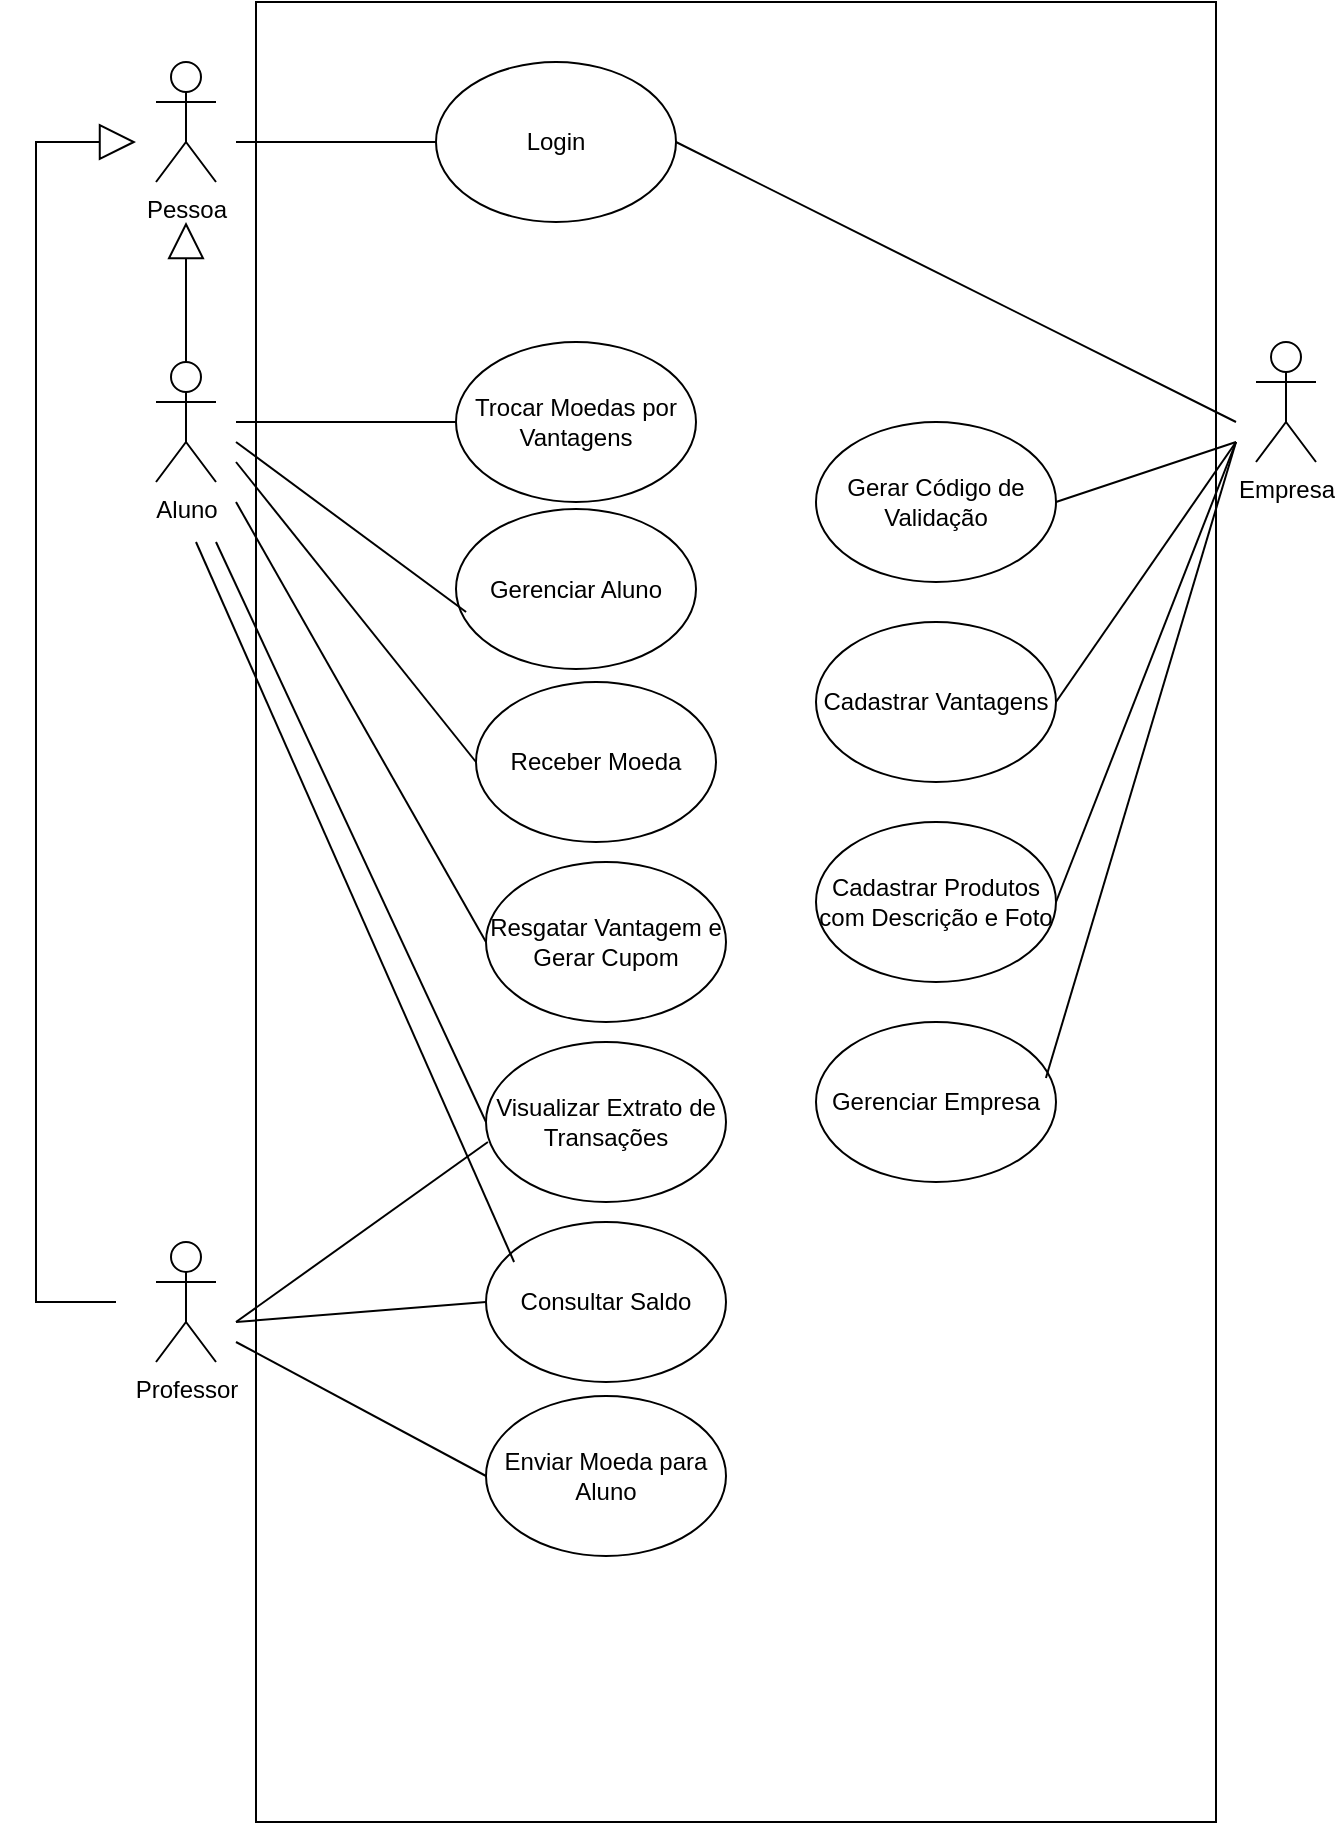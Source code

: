 <mxfile version="24.7.17">
  <diagram name="Página-1" id="Xya1_9lU_pv2EQUGAe2L">
    <mxGraphModel dx="428" dy="469" grid="1" gridSize="10" guides="1" tooltips="1" connect="1" arrows="1" fold="1" page="1" pageScale="1" pageWidth="1169" pageHeight="827" math="0" shadow="0">
      <root>
        <mxCell id="0" />
        <mxCell id="1" parent="0" />
        <mxCell id="uU4uoM0qs9k_E2GrcZO3-1" value="Pessoa" style="shape=umlActor;verticalLabelPosition=bottom;verticalAlign=top;html=1;" vertex="1" parent="1">
          <mxGeometry x="300" y="80" width="30" height="60" as="geometry" />
        </mxCell>
        <mxCell id="uU4uoM0qs9k_E2GrcZO3-2" value="" style="rounded=0;whiteSpace=wrap;html=1;direction=south;" vertex="1" parent="1">
          <mxGeometry x="350" y="50" width="480" height="910" as="geometry" />
        </mxCell>
        <mxCell id="uU4uoM0qs9k_E2GrcZO3-3" value="Aluno" style="shape=umlActor;verticalLabelPosition=bottom;verticalAlign=top;html=1;" vertex="1" parent="1">
          <mxGeometry x="300" y="230" width="30" height="60" as="geometry" />
        </mxCell>
        <mxCell id="uU4uoM0qs9k_E2GrcZO3-4" value="Professor" style="shape=umlActor;verticalLabelPosition=bottom;verticalAlign=top;html=1;" vertex="1" parent="1">
          <mxGeometry x="300" y="670" width="30" height="60" as="geometry" />
        </mxCell>
        <mxCell id="uU4uoM0qs9k_E2GrcZO3-5" value="Empresa" style="shape=umlActor;verticalLabelPosition=bottom;verticalAlign=top;html=1;" vertex="1" parent="1">
          <mxGeometry x="850" y="220" width="30" height="60" as="geometry" />
        </mxCell>
        <mxCell id="uU4uoM0qs9k_E2GrcZO3-15" value="" style="endArrow=block;endSize=16;endFill=0;html=1;rounded=0;exitX=0.5;exitY=0;exitDx=0;exitDy=0;exitPerimeter=0;" edge="1" parent="1" source="uU4uoM0qs9k_E2GrcZO3-3">
          <mxGeometry width="160" relative="1" as="geometry">
            <mxPoint x="290" y="300" as="sourcePoint" />
            <mxPoint x="315" y="160" as="targetPoint" />
          </mxGeometry>
        </mxCell>
        <mxCell id="uU4uoM0qs9k_E2GrcZO3-16" value="" style="endArrow=block;endSize=16;endFill=0;html=1;rounded=0;" edge="1" parent="1">
          <mxGeometry width="160" relative="1" as="geometry">
            <mxPoint x="280" y="700" as="sourcePoint" />
            <mxPoint x="290" y="120" as="targetPoint" />
            <Array as="points">
              <mxPoint x="240" y="700" />
              <mxPoint x="240" y="260" />
              <mxPoint x="240" y="120" />
            </Array>
          </mxGeometry>
        </mxCell>
        <mxCell id="uU4uoM0qs9k_E2GrcZO3-17" value="" style="endArrow=none;html=1;rounded=0;" edge="1" parent="1">
          <mxGeometry width="50" height="50" relative="1" as="geometry">
            <mxPoint x="340" y="120" as="sourcePoint" />
            <mxPoint x="440" y="120" as="targetPoint" />
          </mxGeometry>
        </mxCell>
        <mxCell id="uU4uoM0qs9k_E2GrcZO3-18" value="Login" style="ellipse;whiteSpace=wrap;html=1;" vertex="1" parent="1">
          <mxGeometry x="440" y="80" width="120" height="80" as="geometry" />
        </mxCell>
        <mxCell id="uU4uoM0qs9k_E2GrcZO3-19" value="Trocar Moedas por Vantagens" style="ellipse;whiteSpace=wrap;html=1;" vertex="1" parent="1">
          <mxGeometry x="450" y="220" width="120" height="80" as="geometry" />
        </mxCell>
        <mxCell id="uU4uoM0qs9k_E2GrcZO3-20" value="Gerenciar Aluno" style="ellipse;whiteSpace=wrap;html=1;" vertex="1" parent="1">
          <mxGeometry x="450" y="303.5" width="120" height="80" as="geometry" />
        </mxCell>
        <mxCell id="uU4uoM0qs9k_E2GrcZO3-21" value="Receber Moeda" style="ellipse;whiteSpace=wrap;html=1;" vertex="1" parent="1">
          <mxGeometry x="460" y="390" width="120" height="80" as="geometry" />
        </mxCell>
        <mxCell id="uU4uoM0qs9k_E2GrcZO3-22" value="Resgatar Vantagem e Gerar Cupom" style="ellipse;whiteSpace=wrap;html=1;" vertex="1" parent="1">
          <mxGeometry x="465" y="480" width="120" height="80" as="geometry" />
        </mxCell>
        <mxCell id="uU4uoM0qs9k_E2GrcZO3-23" value="Visualizar Extrato de Transações" style="ellipse;whiteSpace=wrap;html=1;" vertex="1" parent="1">
          <mxGeometry x="465" y="570" width="120" height="80" as="geometry" />
        </mxCell>
        <mxCell id="uU4uoM0qs9k_E2GrcZO3-24" value="" style="endArrow=none;html=1;rounded=0;entryX=0.042;entryY=0.644;entryDx=0;entryDy=0;entryPerimeter=0;" edge="1" parent="1" target="uU4uoM0qs9k_E2GrcZO3-20">
          <mxGeometry width="50" height="50" relative="1" as="geometry">
            <mxPoint x="340" y="270" as="sourcePoint" />
            <mxPoint x="520" y="510" as="targetPoint" />
          </mxGeometry>
        </mxCell>
        <mxCell id="uU4uoM0qs9k_E2GrcZO3-25" value="" style="endArrow=none;html=1;rounded=0;entryX=0;entryY=0.5;entryDx=0;entryDy=0;" edge="1" parent="1" target="uU4uoM0qs9k_E2GrcZO3-19">
          <mxGeometry width="50" height="50" relative="1" as="geometry">
            <mxPoint x="340" y="260" as="sourcePoint" />
            <mxPoint x="465" y="365" as="targetPoint" />
          </mxGeometry>
        </mxCell>
        <mxCell id="uU4uoM0qs9k_E2GrcZO3-26" value="" style="endArrow=none;html=1;rounded=0;entryX=0;entryY=0.5;entryDx=0;entryDy=0;" edge="1" parent="1" target="uU4uoM0qs9k_E2GrcZO3-21">
          <mxGeometry width="50" height="50" relative="1" as="geometry">
            <mxPoint x="340" y="280" as="sourcePoint" />
            <mxPoint x="520" y="330" as="targetPoint" />
          </mxGeometry>
        </mxCell>
        <mxCell id="uU4uoM0qs9k_E2GrcZO3-27" value="" style="endArrow=none;html=1;rounded=0;entryX=0;entryY=0.5;entryDx=0;entryDy=0;" edge="1" parent="1" target="uU4uoM0qs9k_E2GrcZO3-22">
          <mxGeometry width="50" height="50" relative="1" as="geometry">
            <mxPoint x="340" y="300" as="sourcePoint" />
            <mxPoint x="520" y="330" as="targetPoint" />
          </mxGeometry>
        </mxCell>
        <mxCell id="uU4uoM0qs9k_E2GrcZO3-28" value="" style="endArrow=none;html=1;rounded=0;entryX=0;entryY=0.5;entryDx=0;entryDy=0;" edge="1" parent="1" target="uU4uoM0qs9k_E2GrcZO3-23">
          <mxGeometry width="50" height="50" relative="1" as="geometry">
            <mxPoint x="330" y="320" as="sourcePoint" />
            <mxPoint x="520" y="480" as="targetPoint" />
          </mxGeometry>
        </mxCell>
        <mxCell id="uU4uoM0qs9k_E2GrcZO3-29" value="" style="endArrow=none;html=1;rounded=0;entryX=0.008;entryY=0.625;entryDx=0;entryDy=0;entryPerimeter=0;" edge="1" parent="1" target="uU4uoM0qs9k_E2GrcZO3-23">
          <mxGeometry width="50" height="50" relative="1" as="geometry">
            <mxPoint x="340" y="710" as="sourcePoint" />
            <mxPoint x="460" y="700" as="targetPoint" />
          </mxGeometry>
        </mxCell>
        <mxCell id="uU4uoM0qs9k_E2GrcZO3-30" value="Consultar Saldo" style="ellipse;whiteSpace=wrap;html=1;" vertex="1" parent="1">
          <mxGeometry x="465" y="660" width="120" height="80" as="geometry" />
        </mxCell>
        <mxCell id="uU4uoM0qs9k_E2GrcZO3-31" value="" style="endArrow=none;html=1;rounded=0;entryX=0;entryY=0.5;entryDx=0;entryDy=0;" edge="1" parent="1" target="uU4uoM0qs9k_E2GrcZO3-30">
          <mxGeometry width="50" height="50" relative="1" as="geometry">
            <mxPoint x="340" y="710" as="sourcePoint" />
            <mxPoint x="460" y="660" as="targetPoint" />
          </mxGeometry>
        </mxCell>
        <mxCell id="uU4uoM0qs9k_E2GrcZO3-32" value="" style="endArrow=none;html=1;rounded=0;exitX=0.117;exitY=0.25;exitDx=0;exitDy=0;exitPerimeter=0;" edge="1" parent="1" source="uU4uoM0qs9k_E2GrcZO3-30">
          <mxGeometry width="50" height="50" relative="1" as="geometry">
            <mxPoint x="410" y="670" as="sourcePoint" />
            <mxPoint x="320" y="320" as="targetPoint" />
          </mxGeometry>
        </mxCell>
        <mxCell id="uU4uoM0qs9k_E2GrcZO3-33" value="Enviar Moeda para Aluno" style="ellipse;whiteSpace=wrap;html=1;" vertex="1" parent="1">
          <mxGeometry x="465" y="747" width="120" height="80" as="geometry" />
        </mxCell>
        <mxCell id="uU4uoM0qs9k_E2GrcZO3-34" value="" style="endArrow=none;html=1;rounded=0;entryX=0;entryY=0.5;entryDx=0;entryDy=0;" edge="1" parent="1" target="uU4uoM0qs9k_E2GrcZO3-33">
          <mxGeometry width="50" height="50" relative="1" as="geometry">
            <mxPoint x="340" y="720" as="sourcePoint" />
            <mxPoint x="500" y="780" as="targetPoint" />
          </mxGeometry>
        </mxCell>
        <mxCell id="uU4uoM0qs9k_E2GrcZO3-35" value="" style="endArrow=none;html=1;rounded=0;exitX=1;exitY=0.5;exitDx=0;exitDy=0;" edge="1" parent="1" source="uU4uoM0qs9k_E2GrcZO3-18">
          <mxGeometry width="50" height="50" relative="1" as="geometry">
            <mxPoint x="680" y="350" as="sourcePoint" />
            <mxPoint x="840" y="260" as="targetPoint" />
          </mxGeometry>
        </mxCell>
        <mxCell id="uU4uoM0qs9k_E2GrcZO3-37" value="Gerar Código de Validação" style="ellipse;whiteSpace=wrap;html=1;" vertex="1" parent="1">
          <mxGeometry x="630" y="260" width="120" height="80" as="geometry" />
        </mxCell>
        <mxCell id="uU4uoM0qs9k_E2GrcZO3-38" value="Cadastrar Vantagens" style="ellipse;whiteSpace=wrap;html=1;" vertex="1" parent="1">
          <mxGeometry x="630" y="360" width="120" height="80" as="geometry" />
        </mxCell>
        <mxCell id="uU4uoM0qs9k_E2GrcZO3-39" value="Cadastrar Produtos com Descrição e Foto" style="ellipse;whiteSpace=wrap;html=1;" vertex="1" parent="1">
          <mxGeometry x="630" y="460" width="120" height="80" as="geometry" />
        </mxCell>
        <mxCell id="uU4uoM0qs9k_E2GrcZO3-40" value="Gerenciar Empresa" style="ellipse;whiteSpace=wrap;html=1;" vertex="1" parent="1">
          <mxGeometry x="630" y="560" width="120" height="80" as="geometry" />
        </mxCell>
        <mxCell id="uU4uoM0qs9k_E2GrcZO3-41" value="" style="endArrow=none;html=1;rounded=0;exitX=1;exitY=0.5;exitDx=0;exitDy=0;" edge="1" parent="1" source="uU4uoM0qs9k_E2GrcZO3-37">
          <mxGeometry width="50" height="50" relative="1" as="geometry">
            <mxPoint x="650" y="470" as="sourcePoint" />
            <mxPoint x="840" y="270" as="targetPoint" />
          </mxGeometry>
        </mxCell>
        <mxCell id="uU4uoM0qs9k_E2GrcZO3-42" value="" style="endArrow=none;html=1;rounded=0;exitX=1;exitY=0.5;exitDx=0;exitDy=0;" edge="1" parent="1" source="uU4uoM0qs9k_E2GrcZO3-38">
          <mxGeometry width="50" height="50" relative="1" as="geometry">
            <mxPoint x="650" y="470" as="sourcePoint" />
            <mxPoint x="840" y="270" as="targetPoint" />
          </mxGeometry>
        </mxCell>
        <mxCell id="uU4uoM0qs9k_E2GrcZO3-43" value="" style="endArrow=none;html=1;rounded=0;exitX=1;exitY=0.5;exitDx=0;exitDy=0;" edge="1" parent="1" source="uU4uoM0qs9k_E2GrcZO3-39">
          <mxGeometry width="50" height="50" relative="1" as="geometry">
            <mxPoint x="650" y="470" as="sourcePoint" />
            <mxPoint x="840" y="270" as="targetPoint" />
          </mxGeometry>
        </mxCell>
        <mxCell id="uU4uoM0qs9k_E2GrcZO3-44" value="" style="endArrow=none;html=1;rounded=0;exitX=0.958;exitY=0.35;exitDx=0;exitDy=0;exitPerimeter=0;" edge="1" parent="1" source="uU4uoM0qs9k_E2GrcZO3-40">
          <mxGeometry width="50" height="50" relative="1" as="geometry">
            <mxPoint x="650" y="470" as="sourcePoint" />
            <mxPoint x="840" y="270" as="targetPoint" />
          </mxGeometry>
        </mxCell>
      </root>
    </mxGraphModel>
  </diagram>
</mxfile>

